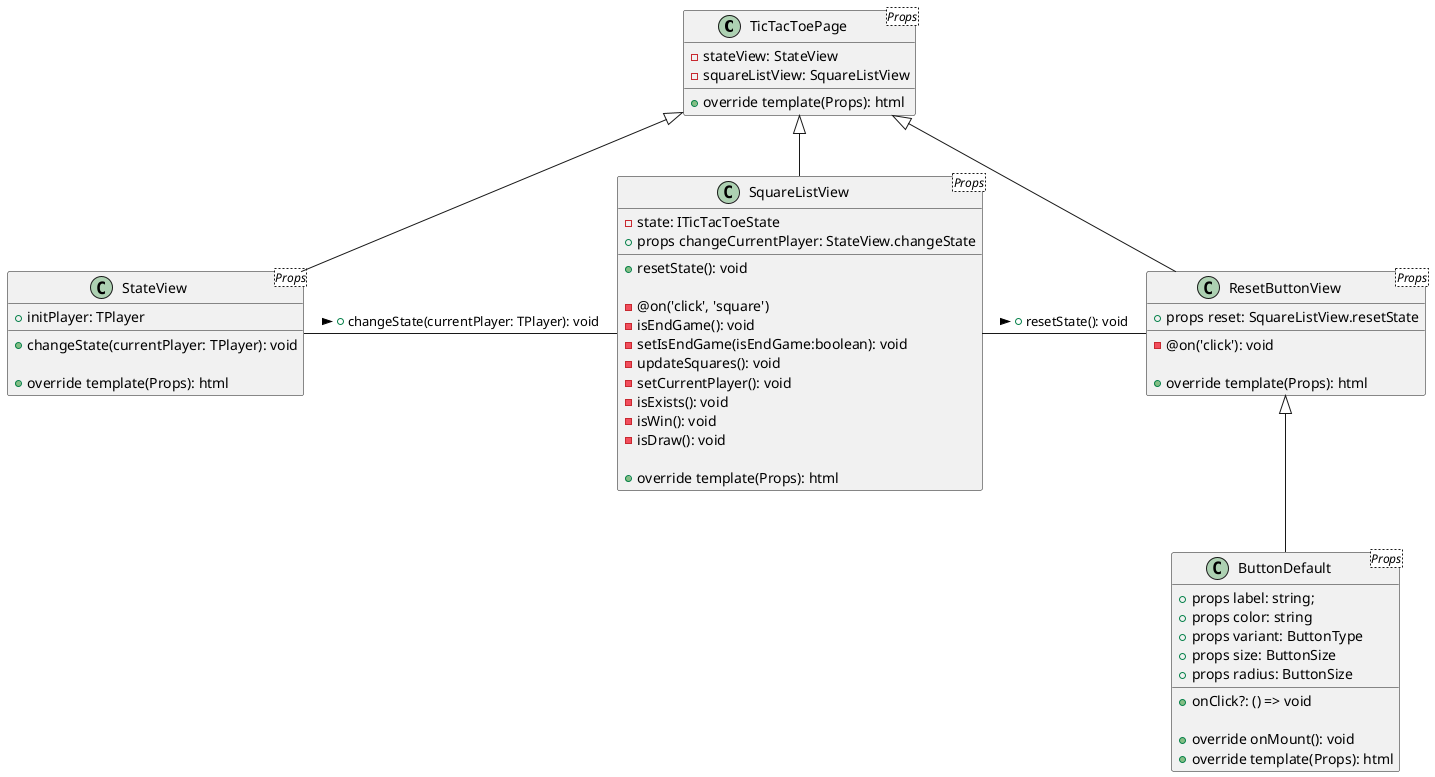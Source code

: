 @startuml

Class TicTacToePage<Props> {
    -stateView: StateView
    -squareListView: SquareListView

    +override template(Props): html
}

Class StateView<Props> {
    +initPlayer: TPlayer
    +changeState(currentPlayer: TPlayer): void

    +override template(Props): html
}
Class SquareListView<Props> {
    -state: ITicTacToeState
    +props changeCurrentPlayer: StateView.changeState

    +resetState(): void

    -@on('click', 'square')
    -isEndGame(): void
    -setIsEndGame(isEndGame:boolean): void
    -updateSquares(): void
    -setCurrentPlayer(): void
    -isExists(): void
    -isWin(): void
    -isDraw(): void

    +override template(Props): html
}

Class ResetButtonView<Props> {
    +props reset: SquareListView.resetState

    -@on('click'): void

    +override template(Props): html
}

Class ButtonDefault<Props> {
    +props label: string;
    +props color: string
    +props variant: ButtonType
    +props size: ButtonSize
    +props radius: ButtonSize
    +onClick?: () => void

    +override onMount(): void
    +override template(Props): html
}


TicTacToePage <|-- StateView
TicTacToePage <|-- SquareListView
TicTacToePage <|-- ResetButtonView

ResetButtonView <|-- ButtonDefault

StateView - SquareListView : +changeState(currentPlayer: TPlayer): void >
SquareListView - ResetButtonView : +resetState(): void >




@enduml
